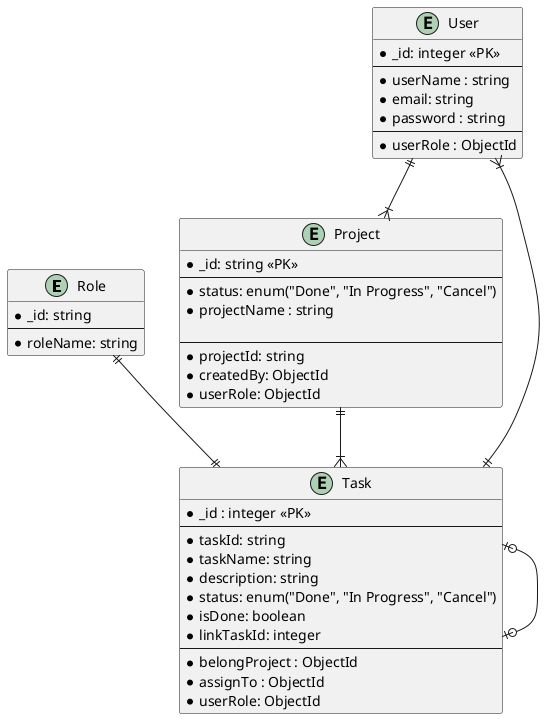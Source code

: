 @startuml TodoList
    entity Role{
        * _id: string
        --
        * roleName: string
    }

   entity User {
      * _id: integer <<PK>>
      --
      * userName : string
      * email: string
      * password : string
      --
      * userRole : ObjectId
   }

   entity Project {
      * _id: string <<PK>>
      --
      * status: enum("Done", "In Progress", "Cancel")
      * projectName : string

      --
      * projectId: string
      * createdBy: ObjectId
      * userRole: ObjectId
   }

   entity Task {
      * _id : integer <<PK>>
      --
      * taskId: string
      * taskName: string
      * description: string
      * status: enum("Done", "In Progress", "Cancel")
      * isDone: boolean
      * linkTaskId: integer
      --
      * belongProject : ObjectId
      * assignTo : ObjectId
      * userRole: ObjectId
   }

    User ||--|{ Project
    Project ||--|{ Task
    User }|--|| Task
    Role ||--|| Task
    Task |o--o| Task

@enduml